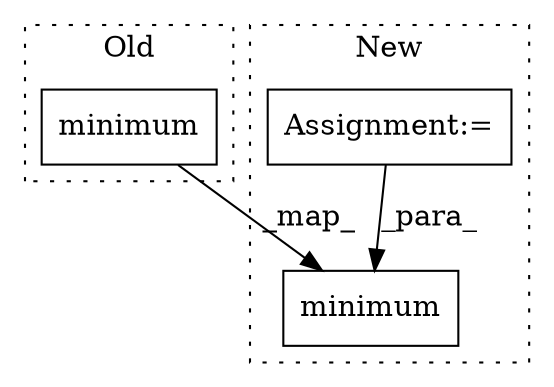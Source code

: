 digraph G {
subgraph cluster0 {
1 [label="minimum" a="32" s="36766,36785" l="8,1" shape="box"];
label = "Old";
style="dotted";
}
subgraph cluster1 {
2 [label="minimum" a="32" s="36899,36918" l="8,1" shape="box"];
3 [label="Assignment:=" a="7" s="36072" l="1" shape="box"];
label = "New";
style="dotted";
}
1 -> 2 [label="_map_"];
3 -> 2 [label="_para_"];
}